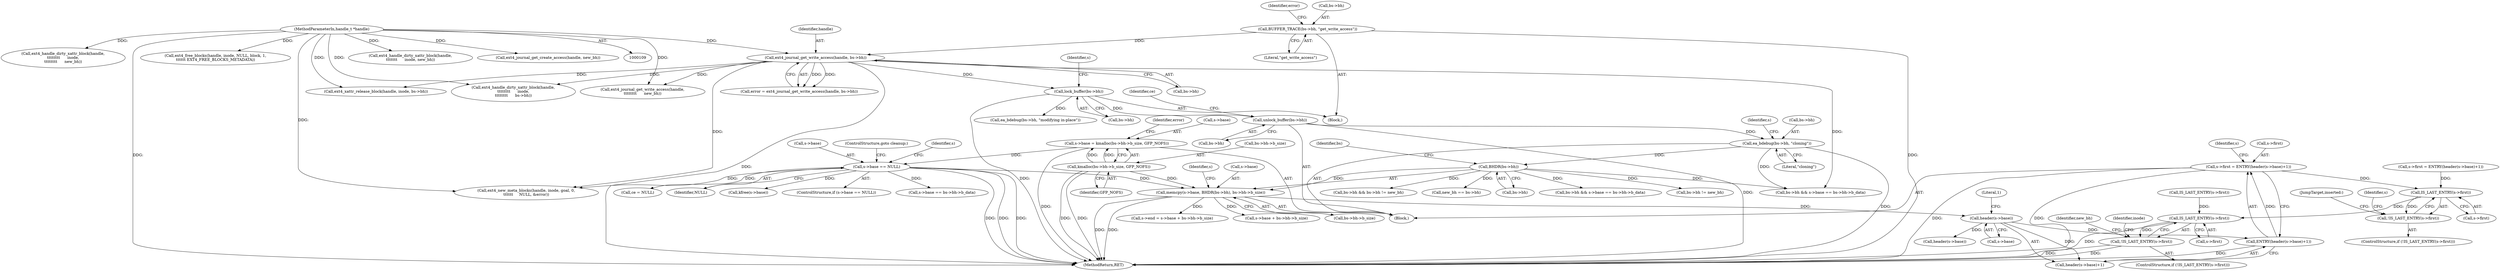 digraph "0_linux_82939d7999dfc1f1998c4b1c12e2f19edbdff272_3@pointer" {
"1000343" [label="(Call,s->first = ENTRY(header(s->base)+1))"];
"1000347" [label="(Call,ENTRY(header(s->base)+1))"];
"1000349" [label="(Call,header(s->base))"];
"1000330" [label="(Call,memcpy(s->base, BHDR(bs->bh), bs->bh->b_size))"];
"1000324" [label="(Call,s->base == NULL)"];
"1000308" [label="(Call,s->base = kmalloc(bs->bh->b_size, GFP_NOFS))"];
"1000312" [label="(Call,kmalloc(bs->bh->b_size, GFP_NOFS))"];
"1000334" [label="(Call,BHDR(bs->bh))"];
"1000303" [label="(Call,ea_bdebug(bs->bh, \"cloning\"))"];
"1000291" [label="(Call,unlock_buffer(bs->bh))"];
"1000194" [label="(Call,lock_buffer(bs->bh))"];
"1000186" [label="(Call,ext4_journal_get_write_access(handle, bs->bh))"];
"1000110" [label="(MethodParameterIn,handle_t *handle)"];
"1000179" [label="(Call,BUFFER_TRACE(bs->bh, \"get_write_access\"))"];
"1000484" [label="(Call,IS_LAST_ENTRY(s->first))"];
"1000483" [label="(Call,!IS_LAST_ENTRY(s->first))"];
"1000499" [label="(Call,IS_LAST_ENTRY(s->first))"];
"1000498" [label="(Call,!IS_LAST_ENTRY(s->first))"];
"1000571" [label="(Call,ext4_handle_dirty_xattr_block(handle,\n\t\t\t\t\t\t\t\t      inode,\n\t\t\t\t\t\t\t\t      new_bh))"];
"1000739" [label="(Call,bs->bh && bs->bh != new_bh)"];
"1000730" [label="(Identifier,inode)"];
"1000195" [label="(Call,bs->bh)"];
"1000676" [label="(Call,ext4_free_blocks(handle, inode, NULL, block, 1,\n\t\t\t\t\t\t EXT4_FREE_BLOCKS_METADATA))"];
"1000217" [label="(Call,ea_bdebug(bs->bh, \"modifying in-place\"))"];
"1000309" [label="(Call,s->base)"];
"1000185" [label="(Identifier,error)"];
"1000110" [label="(MethodParameterIn,handle_t *handle)"];
"1000340" [label="(Identifier,bs)"];
"1000499" [label="(Call,IS_LAST_ENTRY(s->first))"];
"1000318" [label="(Identifier,GFP_NOFS)"];
"1000331" [label="(Call,s->base)"];
"1000330" [label="(Call,memcpy(s->base, BHDR(bs->bh), bs->bh->b_size))"];
"1000203" [label="(Identifier,s)"];
"1000325" [label="(Call,s->base)"];
"1000373" [label="(Call,s->end = s->base + bs->bh->b_size)"];
"1000296" [label="(Identifier,ce)"];
"1000345" [label="(Identifier,s)"];
"1000320" [label="(Identifier,error)"];
"1000179" [label="(Call,BUFFER_TRACE(bs->bh, \"get_write_access\"))"];
"1000328" [label="(Identifier,NULL)"];
"1000485" [label="(Call,s->first)"];
"1000491" [label="(Identifier,s)"];
"1000496" [label="(JumpTarget,inserted:)"];
"1000483" [label="(Call,!IS_LAST_ENTRY(s->first))"];
"1000779" [label="(Call,kfree(s->base))"];
"1000518" [label="(Call,new_bh == bs->bh)"];
"1000307" [label="(Literal,\"cloning\")"];
"1000748" [label="(Call,ext4_xattr_release_block(handle, inode, bs->bh))"];
"1000233" [label="(Call,IS_LAST_ENTRY(s->first))"];
"1000323" [label="(ControlStructure,if (s->base == NULL))"];
"1000497" [label="(ControlStructure,if (!IS_LAST_ENTRY(s->first)))"];
"1000353" [label="(Literal,1)"];
"1000544" [label="(Call,ext4_journal_get_write_access(handle,\n\t\t\t\t\t\t\t\t      new_bh))"];
"1000500" [label="(Call,s->first)"];
"1000187" [label="(Identifier,handle)"];
"1000265" [label="(Call,ext4_handle_dirty_xattr_block(handle,\n\t\t\t\t\t\t\t\t      inode,\n\t\t\t\t\t\t\t\t      bs->bh))"];
"1000377" [label="(Call,s->base + bs->bh->b_size)"];
"1000720" [label="(Call,ext4_handle_dirty_xattr_block(handle,\n\t\t\t\t\t\t\t      inode, new_bh))"];
"1000180" [label="(Call,bs->bh)"];
"1000770" [label="(Call,s->base == bs->bh->b_data)"];
"1000313" [label="(Call,bs->bh->b_size)"];
"1000324" [label="(Call,s->base == NULL)"];
"1000308" [label="(Call,s->base = kmalloc(bs->bh->b_size, GFP_NOFS))"];
"1000348" [label="(Call,header(s->base)+1)"];
"1000334" [label="(Call,BHDR(bs->bh))"];
"1000358" [label="(Identifier,s)"];
"1000635" [label="(Call,ext4_new_meta_blocks(handle, inode, goal, 0,\n\t\t\t\t\t\t     NULL, &error))"];
"1000276" [label="(Block,)"];
"1000186" [label="(Call,ext4_journal_get_write_access(handle, bs->bh))"];
"1000435" [label="(Call,s->first = ENTRY(header(s->base)+1))"];
"1000335" [label="(Call,bs->bh)"];
"1000802" [label="(MethodReturn,RET)"];
"1000329" [label="(ControlStructure,goto cleanup;)"];
"1000356" [label="(Call,header(s->base))"];
"1000164" [label="(Block,)"];
"1000292" [label="(Call,bs->bh)"];
"1000291" [label="(Call,unlock_buffer(bs->bh))"];
"1000498" [label="(Call,!IS_LAST_ENTRY(s->first))"];
"1000505" [label="(Identifier,new_bh)"];
"1000332" [label="(Identifier,s)"];
"1000310" [label="(Identifier,s)"];
"1000343" [label="(Call,s->first = ENTRY(header(s->base)+1))"];
"1000303" [label="(Call,ea_bdebug(bs->bh, \"cloning\"))"];
"1000304" [label="(Call,bs->bh)"];
"1000766" [label="(Call,bs->bh && s->base == bs->bh->b_data)"];
"1000350" [label="(Call,s->base)"];
"1000194" [label="(Call,lock_buffer(bs->bh))"];
"1000482" [label="(ControlStructure,if (!IS_LAST_ENTRY(s->first)))"];
"1000585" [label="(Call,bs->bh && s->base == bs->bh->b_data)"];
"1000338" [label="(Call,bs->bh->b_size)"];
"1000347" [label="(Call,ENTRY(header(s->base)+1))"];
"1000349" [label="(Call,header(s->base))"];
"1000580" [label="(Call,ce = NULL)"];
"1000184" [label="(Call,error = ext4_journal_get_write_access(handle, bs->bh))"];
"1000484" [label="(Call,IS_LAST_ENTRY(s->first))"];
"1000743" [label="(Call,bs->bh != new_bh)"];
"1000183" [label="(Literal,\"get_write_access\")"];
"1000688" [label="(Call,ext4_journal_get_create_access(handle, new_bh))"];
"1000188" [label="(Call,bs->bh)"];
"1000312" [label="(Call,kmalloc(bs->bh->b_size, GFP_NOFS))"];
"1000344" [label="(Call,s->first)"];
"1000343" -> "1000276"  [label="AST: "];
"1000343" -> "1000347"  [label="CFG: "];
"1000344" -> "1000343"  [label="AST: "];
"1000347" -> "1000343"  [label="AST: "];
"1000358" -> "1000343"  [label="CFG: "];
"1000343" -> "1000802"  [label="DDG: "];
"1000343" -> "1000802"  [label="DDG: "];
"1000347" -> "1000343"  [label="DDG: "];
"1000343" -> "1000484"  [label="DDG: "];
"1000347" -> "1000348"  [label="CFG: "];
"1000348" -> "1000347"  [label="AST: "];
"1000347" -> "1000802"  [label="DDG: "];
"1000349" -> "1000347"  [label="DDG: "];
"1000349" -> "1000348"  [label="AST: "];
"1000349" -> "1000350"  [label="CFG: "];
"1000350" -> "1000349"  [label="AST: "];
"1000353" -> "1000349"  [label="CFG: "];
"1000349" -> "1000348"  [label="DDG: "];
"1000330" -> "1000349"  [label="DDG: "];
"1000349" -> "1000356"  [label="DDG: "];
"1000330" -> "1000276"  [label="AST: "];
"1000330" -> "1000338"  [label="CFG: "];
"1000331" -> "1000330"  [label="AST: "];
"1000334" -> "1000330"  [label="AST: "];
"1000338" -> "1000330"  [label="AST: "];
"1000345" -> "1000330"  [label="CFG: "];
"1000330" -> "1000802"  [label="DDG: "];
"1000330" -> "1000802"  [label="DDG: "];
"1000324" -> "1000330"  [label="DDG: "];
"1000334" -> "1000330"  [label="DDG: "];
"1000312" -> "1000330"  [label="DDG: "];
"1000330" -> "1000373"  [label="DDG: "];
"1000330" -> "1000377"  [label="DDG: "];
"1000324" -> "1000323"  [label="AST: "];
"1000324" -> "1000328"  [label="CFG: "];
"1000325" -> "1000324"  [label="AST: "];
"1000328" -> "1000324"  [label="AST: "];
"1000329" -> "1000324"  [label="CFG: "];
"1000332" -> "1000324"  [label="CFG: "];
"1000324" -> "1000802"  [label="DDG: "];
"1000324" -> "1000802"  [label="DDG: "];
"1000324" -> "1000802"  [label="DDG: "];
"1000308" -> "1000324"  [label="DDG: "];
"1000324" -> "1000580"  [label="DDG: "];
"1000324" -> "1000635"  [label="DDG: "];
"1000324" -> "1000770"  [label="DDG: "];
"1000324" -> "1000779"  [label="DDG: "];
"1000308" -> "1000276"  [label="AST: "];
"1000308" -> "1000312"  [label="CFG: "];
"1000309" -> "1000308"  [label="AST: "];
"1000312" -> "1000308"  [label="AST: "];
"1000320" -> "1000308"  [label="CFG: "];
"1000308" -> "1000802"  [label="DDG: "];
"1000312" -> "1000308"  [label="DDG: "];
"1000312" -> "1000308"  [label="DDG: "];
"1000312" -> "1000318"  [label="CFG: "];
"1000313" -> "1000312"  [label="AST: "];
"1000318" -> "1000312"  [label="AST: "];
"1000312" -> "1000802"  [label="DDG: "];
"1000312" -> "1000802"  [label="DDG: "];
"1000334" -> "1000335"  [label="CFG: "];
"1000335" -> "1000334"  [label="AST: "];
"1000340" -> "1000334"  [label="CFG: "];
"1000303" -> "1000334"  [label="DDG: "];
"1000334" -> "1000518"  [label="DDG: "];
"1000334" -> "1000585"  [label="DDG: "];
"1000334" -> "1000739"  [label="DDG: "];
"1000334" -> "1000743"  [label="DDG: "];
"1000334" -> "1000766"  [label="DDG: "];
"1000303" -> "1000276"  [label="AST: "];
"1000303" -> "1000307"  [label="CFG: "];
"1000304" -> "1000303"  [label="AST: "];
"1000307" -> "1000303"  [label="AST: "];
"1000310" -> "1000303"  [label="CFG: "];
"1000303" -> "1000802"  [label="DDG: "];
"1000291" -> "1000303"  [label="DDG: "];
"1000303" -> "1000766"  [label="DDG: "];
"1000291" -> "1000276"  [label="AST: "];
"1000291" -> "1000292"  [label="CFG: "];
"1000292" -> "1000291"  [label="AST: "];
"1000296" -> "1000291"  [label="CFG: "];
"1000291" -> "1000802"  [label="DDG: "];
"1000194" -> "1000291"  [label="DDG: "];
"1000194" -> "1000164"  [label="AST: "];
"1000194" -> "1000195"  [label="CFG: "];
"1000195" -> "1000194"  [label="AST: "];
"1000203" -> "1000194"  [label="CFG: "];
"1000194" -> "1000802"  [label="DDG: "];
"1000186" -> "1000194"  [label="DDG: "];
"1000194" -> "1000217"  [label="DDG: "];
"1000186" -> "1000184"  [label="AST: "];
"1000186" -> "1000188"  [label="CFG: "];
"1000187" -> "1000186"  [label="AST: "];
"1000188" -> "1000186"  [label="AST: "];
"1000184" -> "1000186"  [label="CFG: "];
"1000186" -> "1000802"  [label="DDG: "];
"1000186" -> "1000184"  [label="DDG: "];
"1000186" -> "1000184"  [label="DDG: "];
"1000110" -> "1000186"  [label="DDG: "];
"1000179" -> "1000186"  [label="DDG: "];
"1000186" -> "1000265"  [label="DDG: "];
"1000186" -> "1000544"  [label="DDG: "];
"1000186" -> "1000635"  [label="DDG: "];
"1000186" -> "1000748"  [label="DDG: "];
"1000186" -> "1000766"  [label="DDG: "];
"1000110" -> "1000109"  [label="AST: "];
"1000110" -> "1000802"  [label="DDG: "];
"1000110" -> "1000265"  [label="DDG: "];
"1000110" -> "1000544"  [label="DDG: "];
"1000110" -> "1000571"  [label="DDG: "];
"1000110" -> "1000635"  [label="DDG: "];
"1000110" -> "1000676"  [label="DDG: "];
"1000110" -> "1000688"  [label="DDG: "];
"1000110" -> "1000720"  [label="DDG: "];
"1000110" -> "1000748"  [label="DDG: "];
"1000179" -> "1000164"  [label="AST: "];
"1000179" -> "1000183"  [label="CFG: "];
"1000180" -> "1000179"  [label="AST: "];
"1000183" -> "1000179"  [label="AST: "];
"1000185" -> "1000179"  [label="CFG: "];
"1000179" -> "1000802"  [label="DDG: "];
"1000484" -> "1000483"  [label="AST: "];
"1000484" -> "1000485"  [label="CFG: "];
"1000485" -> "1000484"  [label="AST: "];
"1000483" -> "1000484"  [label="CFG: "];
"1000484" -> "1000483"  [label="DDG: "];
"1000435" -> "1000484"  [label="DDG: "];
"1000484" -> "1000499"  [label="DDG: "];
"1000483" -> "1000482"  [label="AST: "];
"1000491" -> "1000483"  [label="CFG: "];
"1000496" -> "1000483"  [label="CFG: "];
"1000499" -> "1000498"  [label="AST: "];
"1000499" -> "1000500"  [label="CFG: "];
"1000500" -> "1000499"  [label="AST: "];
"1000498" -> "1000499"  [label="CFG: "];
"1000499" -> "1000802"  [label="DDG: "];
"1000499" -> "1000498"  [label="DDG: "];
"1000233" -> "1000499"  [label="DDG: "];
"1000498" -> "1000497"  [label="AST: "];
"1000505" -> "1000498"  [label="CFG: "];
"1000730" -> "1000498"  [label="CFG: "];
"1000498" -> "1000802"  [label="DDG: "];
"1000498" -> "1000802"  [label="DDG: "];
}
